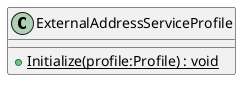 @startuml
class ExternalAddressServiceProfile {
    + {static} Initialize(profile:Profile) : void
}
@enduml
